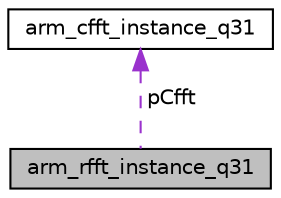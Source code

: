 digraph "arm_rfft_instance_q31"
{
 // LATEX_PDF_SIZE
  edge [fontname="Helvetica",fontsize="10",labelfontname="Helvetica",labelfontsize="10"];
  node [fontname="Helvetica",fontsize="10",shape=record];
  Node1 [label="arm_rfft_instance_q31",height=0.2,width=0.4,color="black", fillcolor="grey75", style="filled", fontcolor="black",tooltip="Instance structure for the Q31 RFFT/RIFFT function."];
  Node2 -> Node1 [dir="back",color="darkorchid3",fontsize="10",style="dashed",label=" pCfft" ,fontname="Helvetica"];
  Node2 [label="arm_cfft_instance_q31",height=0.2,width=0.4,color="black", fillcolor="white", style="filled",URL="$structarm__cfft__instance__q31.html",tooltip="Instance structure for the fixed-point CFFT/CIFFT function."];
}
